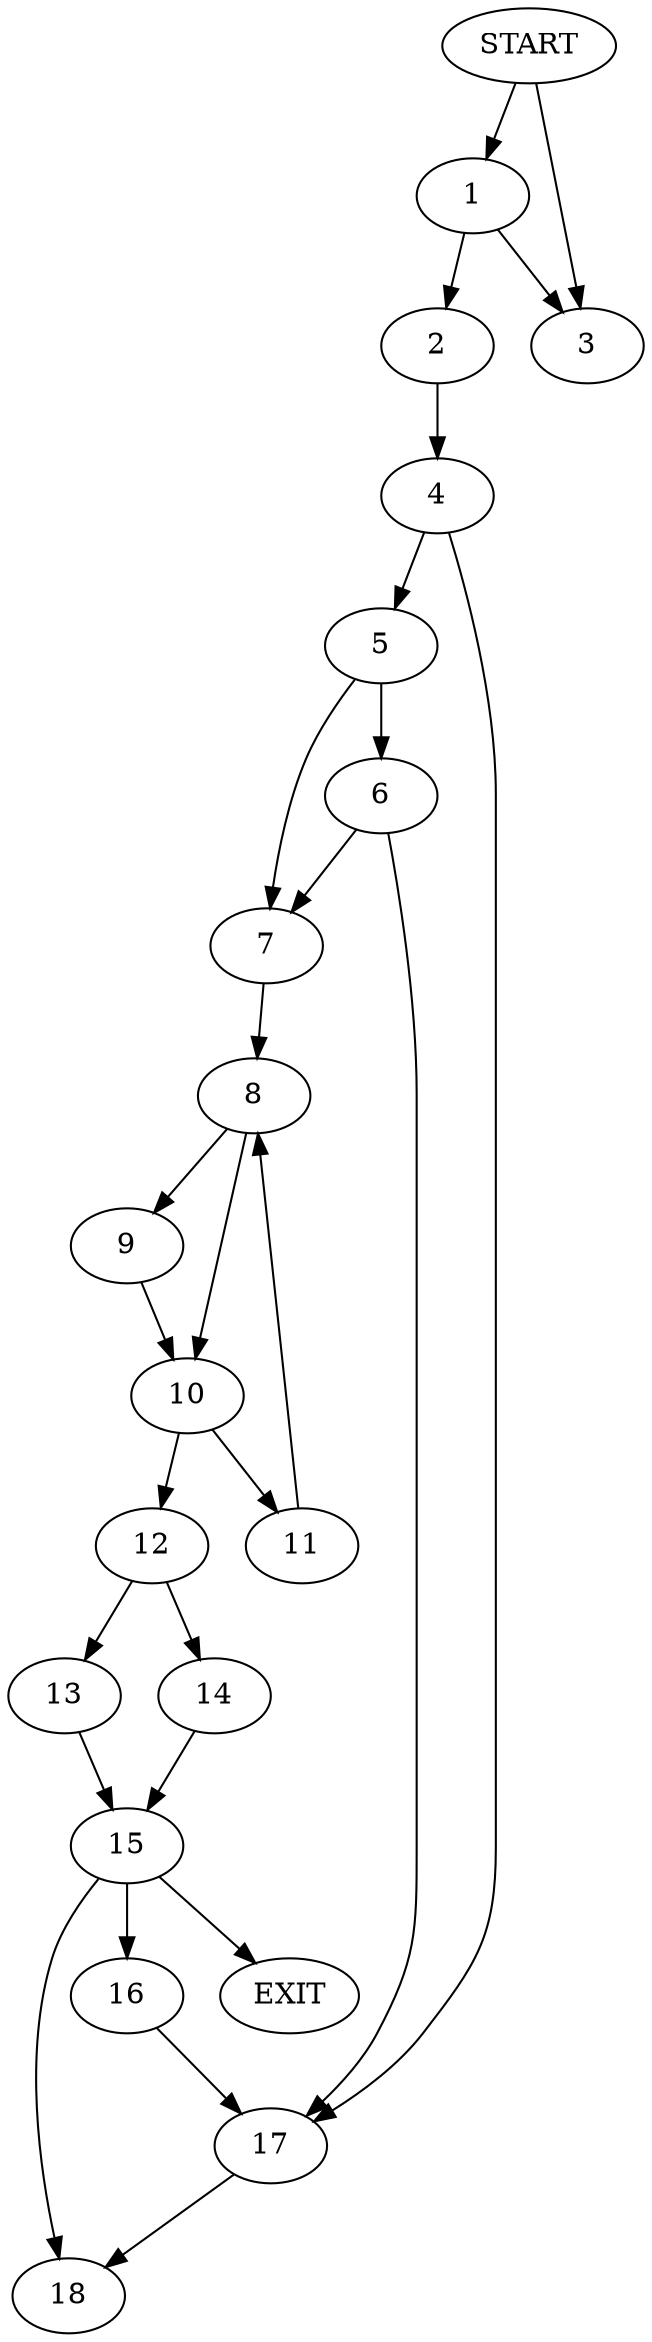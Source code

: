 digraph { 
0 [label="START"];
1;
2;
3;
4;
5;
6;
7;
8;
9;
10;
11;
12;
13;
14;
15;
16;
17;
18;
19[label="EXIT"];
0 -> 1;
0 -> 3;
1 -> 2;
1 -> 3;
2 -> 4;
4 -> 5;
4 -> 17;
5 -> 7;
5 -> 6;
6 -> 7;
6 -> 17;
7 -> 8;
8 -> 10;
8 -> 9;
9 -> 10;
10 -> 11;
10 -> 12;
11 -> 8;
12 -> 13;
12 -> 14;
13 -> 15;
14 -> 15;
15 -> 19;
15 -> 16;
15:s2 -> 18;
16 -> 17;
17 -> 18;
}